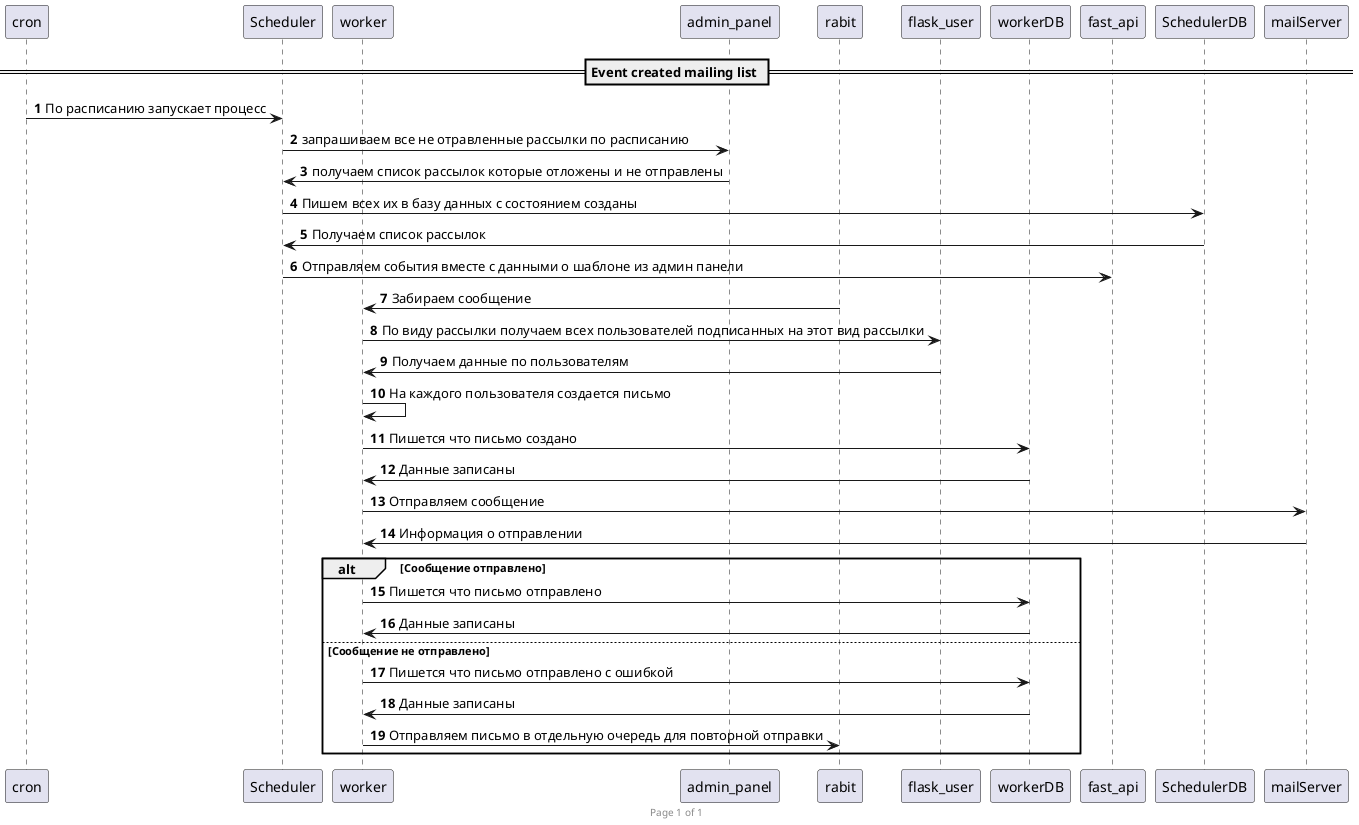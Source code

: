 @startuml
autonumber
footer Page %page% of %lastpage%
participant cron
participant Scheduler
participant worker
participant admin_panel
participant rabit
participant flask_user
participant workerDB
participant fast_api

== Event created mailing list ==
cron->Scheduler:  По расписанию запускает процесс
Scheduler->admin_panel: запрашиваем все не отравленные рассылки по расписанию
admin_panel->Scheduler: получаем список рассылок которые отложены и не отправлены
Scheduler->SchedulerDB: Пишем всех их в базу данных с состоянием созданы
SchedulerDB->Scheduler: Получаем список рассылок
Scheduler->fast_api:  Отправляем события вместе с данными о шаблоне из админ панели
rabit->worker: Забираем сообщение
'worker->admin_panel: по событию запрашиваем тип рассылки шаблон и данные для письма
'admin_panel->worker: по виду события получаем данные для отправки письма и тип рассылки
worker->flask_user: По виду рассылки получаем всех пользователей подписанных на этот вид рассылки
flask_user->worker: Получаем данные по пользователям
worker->worker: На каждого пользователя создается письмо
worker->workerDB: Пишется что письмо создано
workerDB->worker: Данные записаны
worker->mailServer: Отправляем сообщение
mailServer->worker: Информация о отправлении
alt Сообщение отправлено
    worker->workerDB: Пишется что письмо отправлено
    workerDB->worker: Данные записаны
else Сообщение не отправлено
    worker->workerDB: Пишется что письмо отправлено с ошибкой
    workerDB->worker: Данные записаны
    worker->rabit: Отправляем письмо в отдельную очередь для повторной отправки
end
@enduml

